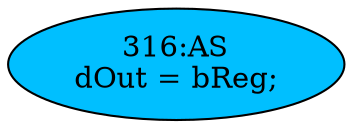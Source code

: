 strict digraph "" {
	node [label="\N"];
	"316:AS"	 [ast="<pyverilog.vparser.ast.Assign object at 0x7f544cda8ad0>",
		def_var="['dOut']",
		fillcolor=deepskyblue,
		label="316:AS
dOut = bReg;",
		statements="[]",
		style=filled,
		typ=Assign,
		use_var="['bReg']"];
}
